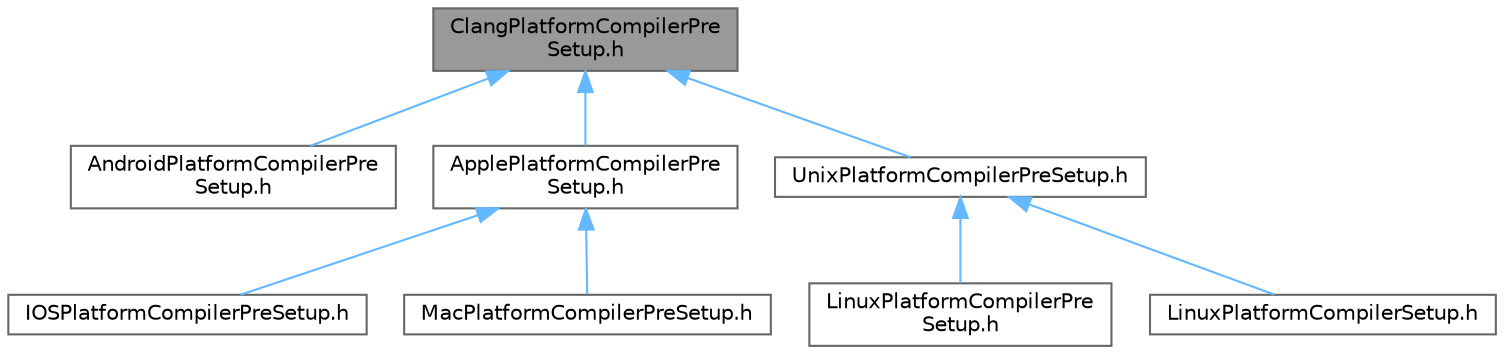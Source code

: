 digraph "ClangPlatformCompilerPreSetup.h"
{
 // INTERACTIVE_SVG=YES
 // LATEX_PDF_SIZE
  bgcolor="transparent";
  edge [fontname=Helvetica,fontsize=10,labelfontname=Helvetica,labelfontsize=10];
  node [fontname=Helvetica,fontsize=10,shape=box,height=0.2,width=0.4];
  Node1 [id="Node000001",label="ClangPlatformCompilerPre\lSetup.h",height=0.2,width=0.4,color="gray40", fillcolor="grey60", style="filled", fontcolor="black",tooltip=" "];
  Node1 -> Node2 [id="edge1_Node000001_Node000002",dir="back",color="steelblue1",style="solid",tooltip=" "];
  Node2 [id="Node000002",label="AndroidPlatformCompilerPre\lSetup.h",height=0.2,width=0.4,color="grey40", fillcolor="white", style="filled",URL="$db/d0c/AndroidPlatformCompilerPreSetup_8h.html",tooltip=" "];
  Node1 -> Node3 [id="edge2_Node000001_Node000003",dir="back",color="steelblue1",style="solid",tooltip=" "];
  Node3 [id="Node000003",label="ApplePlatformCompilerPre\lSetup.h",height=0.2,width=0.4,color="grey40", fillcolor="white", style="filled",URL="$db/dfa/ApplePlatformCompilerPreSetup_8h.html",tooltip=" "];
  Node3 -> Node4 [id="edge3_Node000003_Node000004",dir="back",color="steelblue1",style="solid",tooltip=" "];
  Node4 [id="Node000004",label="IOSPlatformCompilerPreSetup.h",height=0.2,width=0.4,color="grey40", fillcolor="white", style="filled",URL="$dd/d8c/IOSPlatformCompilerPreSetup_8h.html",tooltip=" "];
  Node3 -> Node5 [id="edge4_Node000003_Node000005",dir="back",color="steelblue1",style="solid",tooltip=" "];
  Node5 [id="Node000005",label="MacPlatformCompilerPreSetup.h",height=0.2,width=0.4,color="grey40", fillcolor="white", style="filled",URL="$d1/d40/MacPlatformCompilerPreSetup_8h.html",tooltip=" "];
  Node1 -> Node6 [id="edge5_Node000001_Node000006",dir="back",color="steelblue1",style="solid",tooltip=" "];
  Node6 [id="Node000006",label="UnixPlatformCompilerPreSetup.h",height=0.2,width=0.4,color="grey40", fillcolor="white", style="filled",URL="$dd/de1/UnixPlatformCompilerPreSetup_8h.html",tooltip=" "];
  Node6 -> Node7 [id="edge6_Node000006_Node000007",dir="back",color="steelblue1",style="solid",tooltip=" "];
  Node7 [id="Node000007",label="LinuxPlatformCompilerPre\lSetup.h",height=0.2,width=0.4,color="grey40", fillcolor="white", style="filled",URL="$d8/de5/LinuxPlatformCompilerPreSetup_8h.html",tooltip=" "];
  Node6 -> Node8 [id="edge7_Node000006_Node000008",dir="back",color="steelblue1",style="solid",tooltip=" "];
  Node8 [id="Node000008",label="LinuxPlatformCompilerSetup.h",height=0.2,width=0.4,color="grey40", fillcolor="white", style="filled",URL="$d6/d08/LinuxPlatformCompilerSetup_8h.html",tooltip=" "];
}
